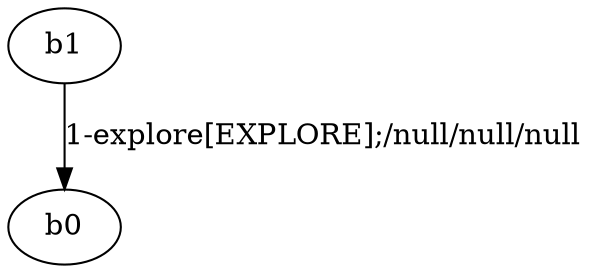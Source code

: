 # Total number of goals covered by this test: 1
# b1 --> b0

digraph g {
"b1" -> "b0" [label = "1-explore[EXPLORE];/null/null/null"];
}